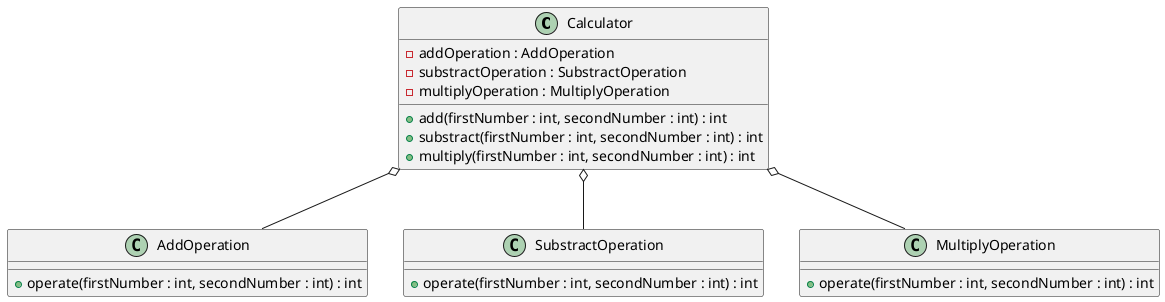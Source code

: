 @startuml
Calculator o-- AddOperation
Calculator o-- SubstractOperation
Calculator o-- MultiplyOperation

class Calculator {
  - addOperation : AddOperation
  - substractOperation : SubstractOperation
  - multiplyOperation : MultiplyOperation
  + add(firstNumber : int, secondNumber : int) : int
  + substract(firstNumber : int, secondNumber : int) : int
  + multiply(firstNumber : int, secondNumber : int) : int
}

class AddOperation {
  + operate(firstNumber : int, secondNumber : int) : int
}

class SubstractOperation {
  + operate(firstNumber : int, secondNumber : int) : int
}

class MultiplyOperation {
  + operate(firstNumber : int, secondNumber : int) : int
}
@enduml